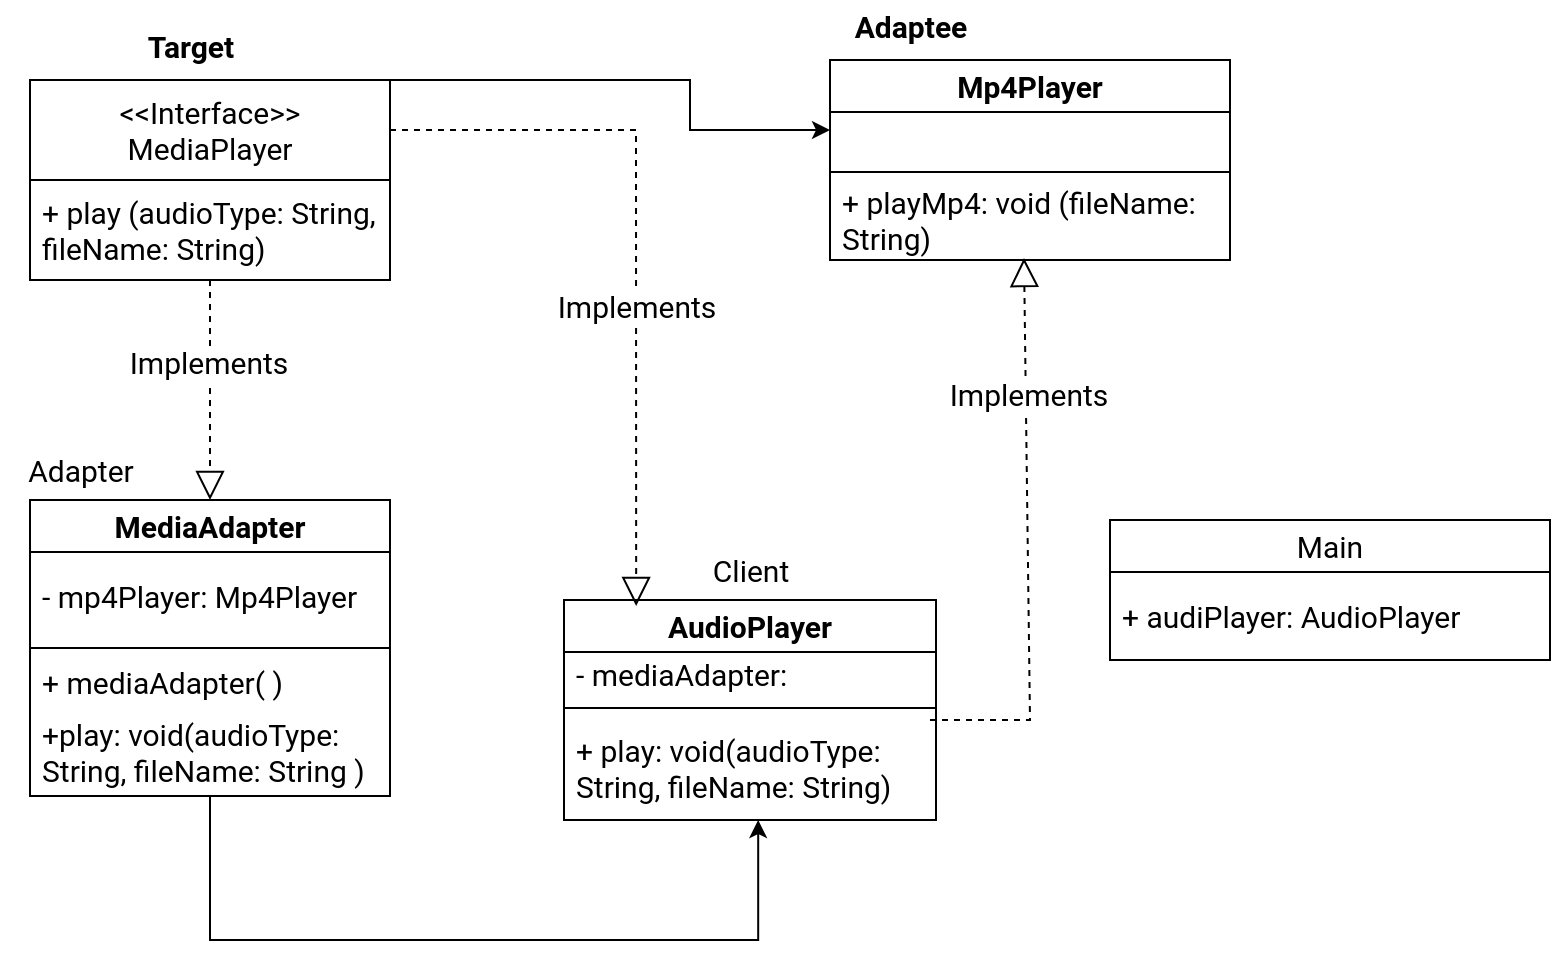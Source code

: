 <mxfile version="21.2.9" type="github">
  <diagram name="Página-1" id="j75Enbx5FvYbTbeOKLrb">
    <mxGraphModel dx="880" dy="522" grid="1" gridSize="10" guides="1" tooltips="1" connect="1" arrows="1" fold="1" page="1" pageScale="1" pageWidth="827" pageHeight="1169" math="0" shadow="0">
      <root>
        <mxCell id="0" />
        <mxCell id="1" parent="0" />
        <mxCell id="Vbwtfj9TGbr4aJvtFsQG-49" style="edgeStyle=orthogonalEdgeStyle;rounded=0;orthogonalLoop=1;jettySize=auto;html=1;" edge="1" parent="1" source="Vbwtfj9TGbr4aJvtFsQG-9" target="Vbwtfj9TGbr4aJvtFsQG-20">
          <mxGeometry relative="1" as="geometry">
            <Array as="points">
              <mxPoint x="360" y="80" />
              <mxPoint x="360" y="105" />
            </Array>
          </mxGeometry>
        </mxCell>
        <mxCell id="Vbwtfj9TGbr4aJvtFsQG-9" value="&amp;lt;&amp;lt;Interface&amp;gt;&amp;gt;&lt;br style=&quot;font-size: 15px;&quot;&gt;MediaPlayer" style="swimlane;fontStyle=0;childLayout=stackLayout;horizontal=1;startSize=50;fillColor=none;horizontalStack=0;resizeParent=1;resizeParentMax=0;resizeLast=0;collapsible=1;marginBottom=0;whiteSpace=wrap;html=1;fontFamily=Roboto;fontSource=https%3A%2F%2Ffonts.googleapis.com%2Fcss%3Ffamily%3DRoboto;fontSize=15;align=center;verticalAlign=middle;" vertex="1" parent="1">
          <mxGeometry x="30" y="80" width="180" height="100" as="geometry" />
        </mxCell>
        <mxCell id="Vbwtfj9TGbr4aJvtFsQG-12" value="+ play (audioType: String, fileName: String)" style="text;strokeColor=none;fillColor=none;align=left;verticalAlign=middle;spacingLeft=4;spacingRight=4;overflow=hidden;rotatable=0;points=[[0,0.5],[1,0.5]];portConstraint=eastwest;whiteSpace=wrap;html=1;fontFamily=Roboto;fontSource=https%3A%2F%2Ffonts.googleapis.com%2Fcss%3Ffamily%3DRoboto;fontSize=15;" vertex="1" parent="Vbwtfj9TGbr4aJvtFsQG-9">
          <mxGeometry y="50" width="180" height="50" as="geometry" />
        </mxCell>
        <mxCell id="Vbwtfj9TGbr4aJvtFsQG-13" value="Target" style="text;align=center;fontStyle=1;verticalAlign=middle;spacingLeft=3;spacingRight=3;strokeColor=none;rotatable=0;points=[[0,0.5],[1,0.5]];portConstraint=eastwest;html=1;fontFamily=Roboto;fontSource=https%3A%2F%2Ffonts.googleapis.com%2Fcss%3Ffamily%3DRoboto;fontSize=15;" vertex="1" parent="1">
          <mxGeometry x="70" y="50" width="80" height="26" as="geometry" />
        </mxCell>
        <mxCell id="Vbwtfj9TGbr4aJvtFsQG-19" value="Mp4Player" style="swimlane;fontStyle=1;align=center;verticalAlign=middle;childLayout=stackLayout;horizontal=1;startSize=26;horizontalStack=0;resizeParent=1;resizeParentMax=0;resizeLast=0;collapsible=1;marginBottom=0;whiteSpace=wrap;html=1;fontFamily=Roboto;fontSource=https%3A%2F%2Ffonts.googleapis.com%2Fcss%3Ffamily%3DRoboto;fontSize=15;" vertex="1" parent="1">
          <mxGeometry x="430" y="70" width="200" height="100" as="geometry" />
        </mxCell>
        <mxCell id="Vbwtfj9TGbr4aJvtFsQG-20" value="&lt;br style=&quot;font-size: 15px;&quot;&gt;" style="text;strokeColor=none;fillColor=none;align=center;verticalAlign=middle;spacingLeft=4;spacingRight=4;overflow=hidden;rotatable=0;points=[[0,0.5],[1,0.5]];portConstraint=eastwest;whiteSpace=wrap;html=1;fontFamily=Roboto;fontSource=https%3A%2F%2Ffonts.googleapis.com%2Fcss%3Ffamily%3DRoboto;fontSize=15;" vertex="1" parent="Vbwtfj9TGbr4aJvtFsQG-19">
          <mxGeometry y="26" width="200" height="26" as="geometry" />
        </mxCell>
        <mxCell id="Vbwtfj9TGbr4aJvtFsQG-21" value="" style="line;strokeWidth=1;fillColor=none;align=center;verticalAlign=middle;spacingTop=-1;spacingLeft=3;spacingRight=3;rotatable=0;labelPosition=right;points=[];portConstraint=eastwest;strokeColor=inherit;fontFamily=Roboto;fontSource=https%3A%2F%2Ffonts.googleapis.com%2Fcss%3Ffamily%3DRoboto;fontSize=15;" vertex="1" parent="Vbwtfj9TGbr4aJvtFsQG-19">
          <mxGeometry y="52" width="200" height="8" as="geometry" />
        </mxCell>
        <mxCell id="Vbwtfj9TGbr4aJvtFsQG-22" value="+ playMp4: void (fileName: String)&lt;br style=&quot;font-size: 15px;&quot;&gt;" style="text;strokeColor=none;fillColor=none;align=left;verticalAlign=middle;spacingLeft=4;spacingRight=4;overflow=hidden;rotatable=0;points=[[0,0.5],[1,0.5]];portConstraint=eastwest;whiteSpace=wrap;html=1;fontFamily=Roboto;fontSource=https%3A%2F%2Ffonts.googleapis.com%2Fcss%3Ffamily%3DRoboto;fontSize=15;" vertex="1" parent="Vbwtfj9TGbr4aJvtFsQG-19">
          <mxGeometry y="60" width="200" height="40" as="geometry" />
        </mxCell>
        <mxCell id="Vbwtfj9TGbr4aJvtFsQG-23" value="Adaptee" style="text;align=center;fontStyle=1;verticalAlign=middle;spacingLeft=3;spacingRight=3;strokeColor=none;rotatable=0;points=[[0,0.5],[1,0.5]];portConstraint=eastwest;html=1;fontFamily=Roboto;fontSource=https%3A%2F%2Ffonts.googleapis.com%2Fcss%3Ffamily%3DRoboto;fontSize=15;" vertex="1" parent="1">
          <mxGeometry x="430" y="40" width="80" height="26" as="geometry" />
        </mxCell>
        <mxCell id="Vbwtfj9TGbr4aJvtFsQG-53" style="edgeStyle=orthogonalEdgeStyle;rounded=0;orthogonalLoop=1;jettySize=auto;html=1;entryX=0.522;entryY=1;entryDx=0;entryDy=0;entryPerimeter=0;" edge="1" parent="1" source="Vbwtfj9TGbr4aJvtFsQG-24" target="Vbwtfj9TGbr4aJvtFsQG-36">
          <mxGeometry relative="1" as="geometry">
            <Array as="points">
              <mxPoint x="120" y="510" />
              <mxPoint x="394" y="510" />
            </Array>
          </mxGeometry>
        </mxCell>
        <mxCell id="Vbwtfj9TGbr4aJvtFsQG-24" value="MediaAdapter " style="swimlane;fontStyle=1;align=center;verticalAlign=middle;childLayout=stackLayout;horizontal=1;startSize=26;horizontalStack=0;resizeParent=1;resizeParentMax=0;resizeLast=0;collapsible=1;marginBottom=0;whiteSpace=wrap;html=1;fontFamily=Roboto;fontSource=https%3A%2F%2Ffonts.googleapis.com%2Fcss%3Ffamily%3DRoboto;fontSize=15;" vertex="1" parent="1">
          <mxGeometry x="30" y="290" width="180" height="148" as="geometry" />
        </mxCell>
        <mxCell id="Vbwtfj9TGbr4aJvtFsQG-25" value="- mp4Player: Mp4Player" style="text;strokeColor=none;fillColor=none;align=left;verticalAlign=middle;spacingLeft=4;spacingRight=4;overflow=hidden;rotatable=0;points=[[0,0.5],[1,0.5]];portConstraint=eastwest;whiteSpace=wrap;html=1;fontFamily=Roboto;fontSource=https%3A%2F%2Ffonts.googleapis.com%2Fcss%3Ffamily%3DRoboto;fontSize=15;" vertex="1" parent="Vbwtfj9TGbr4aJvtFsQG-24">
          <mxGeometry y="26" width="180" height="44" as="geometry" />
        </mxCell>
        <mxCell id="Vbwtfj9TGbr4aJvtFsQG-26" value="" style="line;strokeWidth=1;fillColor=none;align=center;verticalAlign=middle;spacingTop=-1;spacingLeft=3;spacingRight=3;rotatable=0;labelPosition=right;points=[];portConstraint=eastwest;strokeColor=inherit;fontFamily=Roboto;fontSource=https%3A%2F%2Ffonts.googleapis.com%2Fcss%3Ffamily%3DRoboto;fontSize=15;" vertex="1" parent="Vbwtfj9TGbr4aJvtFsQG-24">
          <mxGeometry y="70" width="180" height="8" as="geometry" />
        </mxCell>
        <mxCell id="Vbwtfj9TGbr4aJvtFsQG-27" value="+ mediaAdapter( )" style="text;strokeColor=none;fillColor=none;align=left;verticalAlign=middle;spacingLeft=4;spacingRight=4;overflow=hidden;rotatable=0;points=[[0,0.5],[1,0.5]];portConstraint=eastwest;whiteSpace=wrap;html=1;fontFamily=Roboto;fontSource=https%3A%2F%2Ffonts.googleapis.com%2Fcss%3Ffamily%3DRoboto;fontSize=15;" vertex="1" parent="Vbwtfj9TGbr4aJvtFsQG-24">
          <mxGeometry y="78" width="180" height="26" as="geometry" />
        </mxCell>
        <mxCell id="Vbwtfj9TGbr4aJvtFsQG-28" value="+play: void(audioType: String, fileName: String )" style="text;strokeColor=none;fillColor=none;align=left;verticalAlign=middle;spacingLeft=4;spacingRight=4;overflow=hidden;rotatable=0;points=[[0,0.5],[1,0.5]];portConstraint=eastwest;whiteSpace=wrap;html=1;fontFamily=Roboto;fontSource=https%3A%2F%2Ffonts.googleapis.com%2Fcss%3Ffamily%3DRoboto;fontSize=15;" vertex="1" parent="Vbwtfj9TGbr4aJvtFsQG-24">
          <mxGeometry y="104" width="180" height="44" as="geometry" />
        </mxCell>
        <mxCell id="Vbwtfj9TGbr4aJvtFsQG-29" value="" style="endArrow=block;dashed=1;endFill=0;endSize=12;html=1;rounded=0;fontFamily=Roboto;fontSource=https%3A%2F%2Ffonts.googleapis.com%2Fcss%3Ffamily%3DRoboto;fontSize=15;align=center;verticalAlign=middle;" edge="1" parent="1" source="Vbwtfj9TGbr4aJvtFsQG-12" target="Vbwtfj9TGbr4aJvtFsQG-24">
          <mxGeometry width="160" relative="1" as="geometry">
            <mxPoint x="111.76" y="249.2" as="sourcePoint" />
            <mxPoint x="180" y="210" as="targetPoint" />
          </mxGeometry>
        </mxCell>
        <mxCell id="Vbwtfj9TGbr4aJvtFsQG-41" value="Implements" style="edgeLabel;html=1;align=center;verticalAlign=middle;resizable=0;points=[];fontFamily=Roboto;fontSource=https%3A%2F%2Ffonts.googleapis.com%2Fcss%3Ffamily%3DRoboto;fontSize=15;" vertex="1" connectable="0" parent="Vbwtfj9TGbr4aJvtFsQG-29">
          <mxGeometry x="-0.254" y="-1" relative="1" as="geometry">
            <mxPoint as="offset" />
          </mxGeometry>
        </mxCell>
        <mxCell id="Vbwtfj9TGbr4aJvtFsQG-32" value="Adapter" style="text;html=1;align=center;verticalAlign=middle;resizable=0;points=[];autosize=1;strokeColor=none;fillColor=none;fontFamily=Roboto;fontSource=https%3A%2F%2Ffonts.googleapis.com%2Fcss%3Ffamily%3DRoboto;fontSize=15;" vertex="1" parent="1">
          <mxGeometry x="15" y="260" width="80" height="30" as="geometry" />
        </mxCell>
        <mxCell id="Vbwtfj9TGbr4aJvtFsQG-33" value="AudioPlayer" style="swimlane;fontStyle=1;align=center;verticalAlign=middle;childLayout=stackLayout;horizontal=1;startSize=26;horizontalStack=0;resizeParent=1;resizeParentMax=0;resizeLast=0;collapsible=1;marginBottom=0;whiteSpace=wrap;html=1;fontFamily=Roboto;fontSource=https%3A%2F%2Ffonts.googleapis.com%2Fcss%3Ffamily%3DRoboto;fontSize=15;" vertex="1" parent="1">
          <mxGeometry x="297" y="340" width="186" height="110" as="geometry" />
        </mxCell>
        <mxCell id="Vbwtfj9TGbr4aJvtFsQG-34" value="- mediaAdapter: MediaAdapter" style="text;strokeColor=none;fillColor=none;align=left;verticalAlign=middle;spacingLeft=4;spacingRight=4;overflow=hidden;rotatable=0;points=[[0,0.5],[1,0.5]];portConstraint=eastwest;whiteSpace=wrap;html=1;fontFamily=Roboto;fontSource=https%3A%2F%2Ffonts.googleapis.com%2Fcss%3Ffamily%3DRoboto;fontSize=15;" vertex="1" parent="Vbwtfj9TGbr4aJvtFsQG-33">
          <mxGeometry y="26" width="186" height="24" as="geometry" />
        </mxCell>
        <mxCell id="Vbwtfj9TGbr4aJvtFsQG-35" value="" style="line;strokeWidth=1;fillColor=none;align=center;verticalAlign=middle;spacingTop=-1;spacingLeft=3;spacingRight=3;rotatable=0;labelPosition=right;points=[];portConstraint=eastwest;strokeColor=inherit;fontFamily=Roboto;fontSource=https%3A%2F%2Ffonts.googleapis.com%2Fcss%3Ffamily%3DRoboto;fontSize=15;" vertex="1" parent="Vbwtfj9TGbr4aJvtFsQG-33">
          <mxGeometry y="50" width="186" height="8" as="geometry" />
        </mxCell>
        <mxCell id="Vbwtfj9TGbr4aJvtFsQG-36" value="+ play: void(audioType: String, fileName: String)" style="text;strokeColor=none;fillColor=none;align=left;verticalAlign=middle;spacingLeft=4;spacingRight=4;overflow=hidden;rotatable=0;points=[[0,0.5],[1,0.5]];portConstraint=eastwest;whiteSpace=wrap;html=1;fontFamily=Roboto;fontSource=https%3A%2F%2Ffonts.googleapis.com%2Fcss%3Ffamily%3DRoboto;fontSize=15;" vertex="1" parent="Vbwtfj9TGbr4aJvtFsQG-33">
          <mxGeometry y="58" width="186" height="52" as="geometry" />
        </mxCell>
        <mxCell id="Vbwtfj9TGbr4aJvtFsQG-39" value="" style="endArrow=block;dashed=1;endFill=0;endSize=12;html=1;rounded=0;exitX=1;exitY=0.25;exitDx=0;exitDy=0;fontFamily=Roboto;fontSource=https%3A%2F%2Ffonts.googleapis.com%2Fcss%3Ffamily%3DRoboto;fontSize=15;align=center;verticalAlign=middle;entryX=0.194;entryY=0.027;entryDx=0;entryDy=0;entryPerimeter=0;" edge="1" parent="1" source="Vbwtfj9TGbr4aJvtFsQG-9" target="Vbwtfj9TGbr4aJvtFsQG-33">
          <mxGeometry width="160" relative="1" as="geometry">
            <mxPoint x="260" y="430" as="sourcePoint" />
            <mxPoint x="420" y="430" as="targetPoint" />
            <Array as="points">
              <mxPoint x="333" y="105" />
            </Array>
          </mxGeometry>
        </mxCell>
        <mxCell id="Vbwtfj9TGbr4aJvtFsQG-40" value="Implements&lt;br style=&quot;font-size: 15px;&quot;&gt;" style="edgeLabel;html=1;align=center;verticalAlign=middle;resizable=0;points=[];fontFamily=Roboto;fontSource=https%3A%2F%2Ffonts.googleapis.com%2Fcss%3Ffamily%3DRoboto;fontSize=15;" vertex="1" connectable="0" parent="Vbwtfj9TGbr4aJvtFsQG-39">
          <mxGeometry x="-0.282" y="2" relative="1" as="geometry">
            <mxPoint x="-2" y="81" as="offset" />
          </mxGeometry>
        </mxCell>
        <mxCell id="Vbwtfj9TGbr4aJvtFsQG-43" value="Main" style="swimlane;fontStyle=0;childLayout=stackLayout;horizontal=1;startSize=26;fillColor=none;horizontalStack=0;resizeParent=1;resizeParentMax=0;resizeLast=0;collapsible=1;marginBottom=0;whiteSpace=wrap;html=1;fontFamily=Roboto;fontSource=https%3A%2F%2Ffonts.googleapis.com%2Fcss%3Ffamily%3DRoboto;fontSize=15;align=center;verticalAlign=middle;" vertex="1" parent="1">
          <mxGeometry x="570" y="300" width="220" height="70" as="geometry" />
        </mxCell>
        <mxCell id="Vbwtfj9TGbr4aJvtFsQG-44" value="+ audiPlayer: AudioPlayer" style="text;strokeColor=none;fillColor=none;align=left;verticalAlign=middle;spacingLeft=4;spacingRight=4;overflow=hidden;rotatable=0;points=[[0,0.5],[1,0.5]];portConstraint=eastwest;whiteSpace=wrap;html=1;fontFamily=Roboto;fontSource=https%3A%2F%2Ffonts.googleapis.com%2Fcss%3Ffamily%3DRoboto;fontSize=15;" vertex="1" parent="Vbwtfj9TGbr4aJvtFsQG-43">
          <mxGeometry y="26" width="220" height="44" as="geometry" />
        </mxCell>
        <mxCell id="Vbwtfj9TGbr4aJvtFsQG-48" value="Client" style="text;html=1;align=center;verticalAlign=middle;resizable=0;points=[];autosize=1;strokeColor=none;fillColor=none;fontFamily=Roboto;fontSource=https%3A%2F%2Ffonts.googleapis.com%2Fcss%3Ffamily%3DRoboto;fontSize=15;" vertex="1" parent="1">
          <mxGeometry x="360" y="310" width="60" height="30" as="geometry" />
        </mxCell>
        <mxCell id="Vbwtfj9TGbr4aJvtFsQG-50" value="" style="endArrow=block;dashed=1;endFill=0;endSize=12;html=1;rounded=0;fontFamily=Roboto;fontSource=https%3A%2F%2Ffonts.googleapis.com%2Fcss%3Ffamily%3DRoboto;fontSize=15;align=center;verticalAlign=middle;entryX=0.485;entryY=0.975;entryDx=0;entryDy=0;entryPerimeter=0;" edge="1" parent="1" target="Vbwtfj9TGbr4aJvtFsQG-22">
          <mxGeometry width="160" relative="1" as="geometry">
            <mxPoint x="480" y="400" as="sourcePoint" />
            <mxPoint x="343" y="353" as="targetPoint" />
            <Array as="points">
              <mxPoint x="530" y="400" />
            </Array>
          </mxGeometry>
        </mxCell>
        <mxCell id="Vbwtfj9TGbr4aJvtFsQG-52" value="Implements" style="edgeLabel;html=1;align=center;verticalAlign=middle;resizable=0;points=[];fontFamily=Roboto;fontSource=https%3A%2F%2Ffonts.googleapis.com%2Fcss%3Ffamily%3DRoboto;fontSize=15;" vertex="1" connectable="0" parent="Vbwtfj9TGbr4aJvtFsQG-50">
          <mxGeometry x="0.521" y="-1" relative="1" as="geometry">
            <mxPoint as="offset" />
          </mxGeometry>
        </mxCell>
      </root>
    </mxGraphModel>
  </diagram>
</mxfile>
